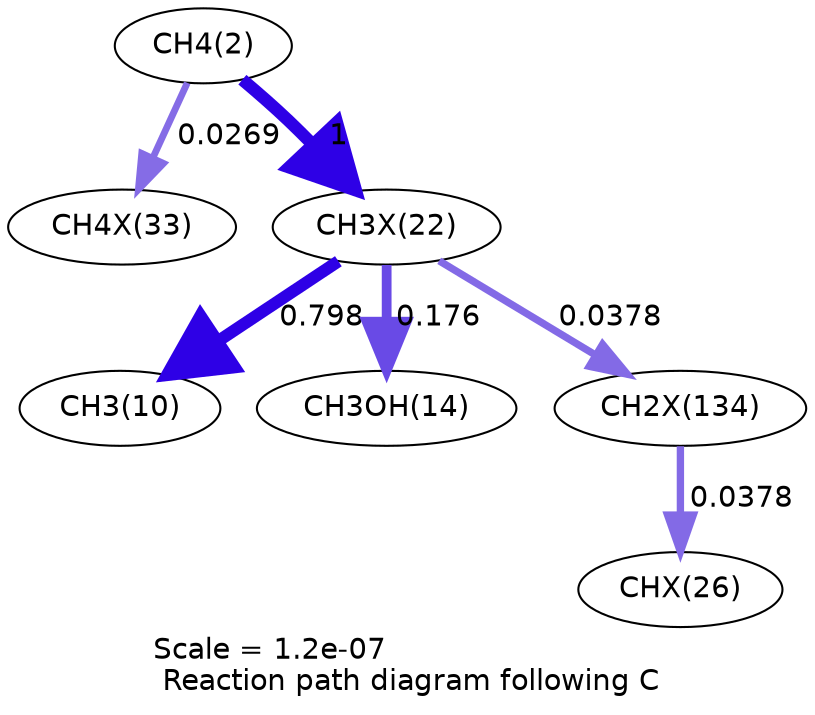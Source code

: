 digraph reaction_paths {
center=1;
s4 -> s44[fontname="Helvetica", penwidth=3.27, arrowsize=1.64, color="0.7, 0.527, 0.9"
, label=" 0.0269"];
s4 -> s39[fontname="Helvetica", penwidth=6, arrowsize=3, color="0.7, 1.5, 0.9"
, label=" 1"];
s39 -> s12[fontname="Helvetica", penwidth=5.83, arrowsize=2.91, color="0.7, 1.3, 0.9"
, label=" 0.798"];
s39 -> s16[fontname="Helvetica", penwidth=4.69, arrowsize=2.34, color="0.7, 0.676, 0.9"
, label=" 0.176"];
s39 -> s58[fontname="Helvetica", penwidth=3.53, arrowsize=1.76, color="0.7, 0.538, 0.9"
, label=" 0.0378"];
s58 -> s42[fontname="Helvetica", penwidth=3.53, arrowsize=1.76, color="0.7, 0.538, 0.9"
, label=" 0.0378"];
s4 [ fontname="Helvetica", label="CH4(2)"];
s12 [ fontname="Helvetica", label="CH3(10)"];
s16 [ fontname="Helvetica", label="CH3OH(14)"];
s39 [ fontname="Helvetica", label="CH3X(22)"];
s42 [ fontname="Helvetica", label="CHX(26)"];
s44 [ fontname="Helvetica", label="CH4X(33)"];
s58 [ fontname="Helvetica", label="CH2X(134)"];
 label = "Scale = 1.2e-07\l Reaction path diagram following C";
 fontname = "Helvetica";
}
